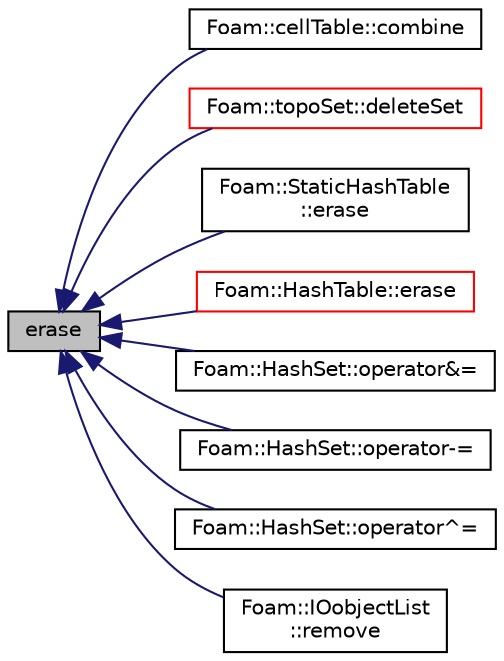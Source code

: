 digraph "erase"
{
  bgcolor="transparent";
  edge [fontname="Helvetica",fontsize="10",labelfontname="Helvetica",labelfontsize="10"];
  node [fontname="Helvetica",fontsize="10",shape=record];
  rankdir="LR";
  Node1 [label="erase",height=0.2,width=0.4,color="black", fillcolor="grey75", style="filled", fontcolor="black"];
  Node1 -> Node2 [dir="back",color="midnightblue",fontsize="10",style="solid",fontname="Helvetica"];
  Node2 [label="Foam::cellTable::combine",height=0.2,width=0.4,color="black",URL="$a00239.html#a8f772dc348dc8f16911640a1c4157cb2",tooltip="Combine tableIds together. "];
  Node1 -> Node3 [dir="back",color="midnightblue",fontsize="10",style="solid",fontname="Helvetica"];
  Node3 [label="Foam::topoSet::deleteSet",height=0.2,width=0.4,color="red",URL="$a02635.html#a839cd96efb75b9c2926af738ca9657a6",tooltip="Delete elements present in set. "];
  Node1 -> Node4 [dir="back",color="midnightblue",fontsize="10",style="solid",fontname="Helvetica"];
  Node4 [label="Foam::StaticHashTable\l::erase",height=0.2,width=0.4,color="black",URL="$a02439.html#a42fee5a0f27fe8a69ff8d1ce9147a743",tooltip="Erase an hashed entry specified by given key if in table. "];
  Node1 -> Node5 [dir="back",color="midnightblue",fontsize="10",style="solid",fontname="Helvetica"];
  Node5 [label="Foam::HashTable::erase",height=0.2,width=0.4,color="red",URL="$a00984.html#a12d8ea138d4886b42bc135cd082652c7",tooltip="Erase a hashedEntry specified by given iterator. "];
  Node1 -> Node6 [dir="back",color="midnightblue",fontsize="10",style="solid",fontname="Helvetica"];
  Node6 [label="Foam::HashSet::operator&=",height=0.2,width=0.4,color="black",URL="$a00982.html#abbb58b9d68d4ae828b0e839a0c748953",tooltip="Only retain entries found in both HashSets. "];
  Node1 -> Node7 [dir="back",color="midnightblue",fontsize="10",style="solid",fontname="Helvetica"];
  Node7 [label="Foam::HashSet::operator-=",height=0.2,width=0.4,color="black",URL="$a00982.html#a08b55f42a6365714799ae9b045878343",tooltip="Remove entries listed in the given HashSet from this HashSet. "];
  Node1 -> Node8 [dir="back",color="midnightblue",fontsize="10",style="solid",fontname="Helvetica"];
  Node8 [label="Foam::HashSet::operator^=",height=0.2,width=0.4,color="black",URL="$a00982.html#a4fd03bcfb5feb558a4403a63a9c2c44d",tooltip="Only retain unique entries (xor) "];
  Node1 -> Node9 [dir="back",color="midnightblue",fontsize="10",style="solid",fontname="Helvetica"];
  Node9 [label="Foam::IOobjectList\l::remove",height=0.2,width=0.4,color="black",URL="$a01180.html#ab84399a853bb35b60f877db9cafb9d82",tooltip="Remove an IOobject from the list. "];
}
